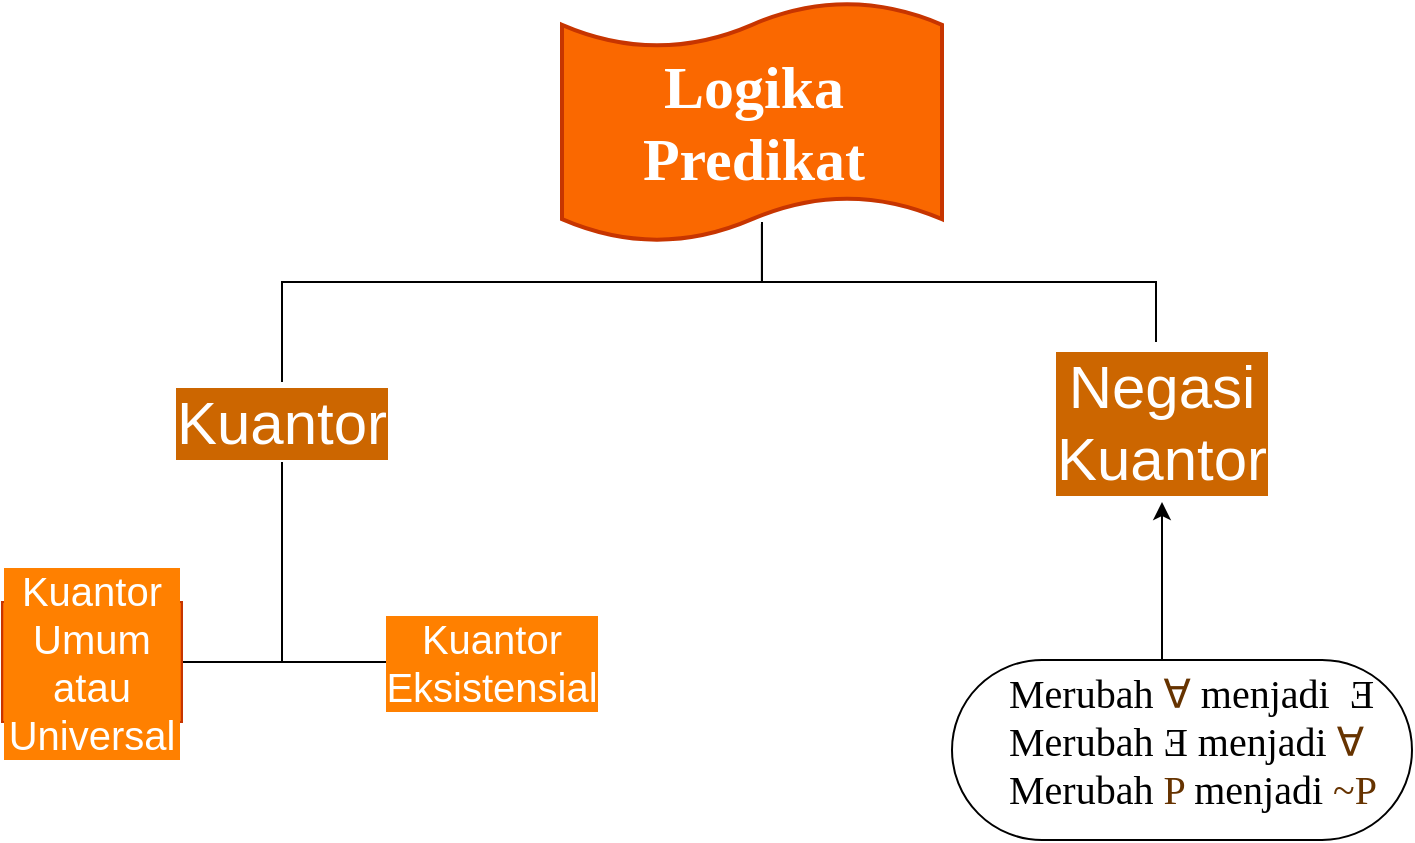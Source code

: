 <mxfile version="15.7.0" type="github"><diagram id="ovnJkAI09GQuxPzjt7Gd" name="Halaman-1"><mxGraphModel dx="868" dy="527" grid="1" gridSize="10" guides="1" tooltips="1" connect="1" arrows="1" fold="1" page="1" pageScale="1" pageWidth="827" pageHeight="1169" math="0" shadow="0"><root><mxCell id="0"/><mxCell id="1" parent="0"/><mxCell id="fEQRCy_0V1r709Os7ZMC-23" value="" style="shape=tape;whiteSpace=wrap;html=1;strokeWidth=2;size=0.19;labelBackgroundColor=#FF0000;labelBorderColor=none;fontSize=30;fillColor=#fa6800;strokeColor=#C73500;fontColor=#000000;" vertex="1" parent="1"><mxGeometry x="320" y="30" width="190" height="120" as="geometry"/></mxCell><mxCell id="fEQRCy_0V1r709Os7ZMC-5" value="&lt;h1 style=&quot;font-size: 30px&quot;&gt;&lt;p style=&quot;margin-top: 0pt ; margin-bottom: 0pt ; margin-left: 0in ; text-align: center ; direction: ltr ; unicode-bidi: embed ; word-break: normal ; font-size: 30px&quot;&gt;&lt;font face=&quot;Bahnschrift Condensed&quot; style=&quot;font-size: 30px&quot;&gt;&lt;span style=&quot;font-size: 30px&quot;&gt;Logika Predikat&lt;/span&gt;&lt;/font&gt;&lt;/p&gt;&lt;/h1&gt;" style="text;html=1;strokeColor=none;fillColor=none;spacing=5;spacingTop=-20;whiteSpace=wrap;overflow=hidden;rounded=0;labelBackgroundColor=none;fontColor=#FFFFFF;fontSize=30;labelBorderColor=none;glass=0;shadow=0;sketch=0;" vertex="1" parent="1"><mxGeometry x="352" y="45" width="126" height="90" as="geometry"/></mxCell><mxCell id="fEQRCy_0V1r709Os7ZMC-24" value="Kuantor" style="whiteSpace=wrap;align=center;verticalAlign=middle;treeFolding=1;treeMoving=1;newEdgeStyle={&quot;edgeStyle&quot;:&quot;elbowEdgeStyle&quot;,&quot;startArrow&quot;:&quot;none&quot;,&quot;endArrow&quot;:&quot;none&quot;};rounded=0;shadow=0;glass=0;labelBackgroundColor=#CC6600;labelBorderColor=none;sketch=0;fontSize=30;fontColor=#FFFFFF;fillColor=none;spacingTop=0;spacing=2;html=1;horizontal=1;strokeColor=none;" vertex="1" parent="1"><mxGeometry x="125" y="210" width="110" height="60" as="geometry"/></mxCell><mxCell id="fEQRCy_0V1r709Os7ZMC-25" value="" style="edgeStyle=elbowEdgeStyle;elbow=vertical;startArrow=none;endArrow=none;rounded=0;fontSize=30;fontColor=#FFFFFF;exitX=0.526;exitY=0.925;exitDx=0;exitDy=0;exitPerimeter=0;" edge="1" parent="1" source="fEQRCy_0V1r709Os7ZMC-23"><mxGeometry relative="1" as="geometry"><mxPoint x="10" y="170" as="sourcePoint"/><mxPoint x="180" y="220" as="targetPoint"/><Array as="points"><mxPoint x="210" y="170"/><mxPoint x="180" y="210"/><mxPoint x="160" y="176"/><mxPoint x="270" y="176"/></Array></mxGeometry></mxCell><mxCell id="fEQRCy_0V1r709Os7ZMC-30" value="Negasi Kuantor" style="whiteSpace=wrap;html=1;align=center;verticalAlign=middle;treeFolding=1;treeMoving=1;newEdgeStyle={&quot;edgeStyle&quot;:&quot;elbowEdgeStyle&quot;,&quot;startArrow&quot;:&quot;none&quot;,&quot;endArrow&quot;:&quot;none&quot;};rounded=0;shadow=0;glass=0;labelBackgroundColor=#CC6600;labelBorderColor=none;sketch=0;fontSize=30;fontColor=#FFFFFF;fillColor=none;strokeColor=none;" vertex="1" parent="1"><mxGeometry x="570" y="210" width="100" height="60" as="geometry"/></mxCell><mxCell id="fEQRCy_0V1r709Os7ZMC-31" value="" style="edgeStyle=elbowEdgeStyle;elbow=vertical;startArrow=none;endArrow=none;rounded=0;fontSize=30;fontColor=#FFFFFF;" edge="1" parent="1"><mxGeometry relative="1" as="geometry"><mxPoint x="420" y="140" as="sourcePoint"/><mxPoint x="617" y="200" as="targetPoint"/></mxGeometry></mxCell><mxCell id="fEQRCy_0V1r709Os7ZMC-32" value="" style="edgeStyle=orthogonalEdgeStyle;startArrow=none;endArrow=none;rounded=0;targetPortConstraint=eastwest;sourcePortConstraint=northsouth;fontSize=30;fontColor=#FFFFFF;" edge="1" target="fEQRCy_0V1r709Os7ZMC-34" parent="1" source="fEQRCy_0V1r709Os7ZMC-24"><mxGeometry relative="1" as="geometry"><mxPoint x="115" y="280" as="sourcePoint"/></mxGeometry></mxCell><mxCell id="fEQRCy_0V1r709Os7ZMC-33" value="" style="edgeStyle=orthogonalEdgeStyle;startArrow=none;endArrow=none;rounded=0;targetPortConstraint=eastwest;sourcePortConstraint=northsouth;fontSize=30;fontColor=#FFFFFF;exitX=0.5;exitY=0.833;exitDx=0;exitDy=0;exitPerimeter=0;" edge="1" target="fEQRCy_0V1r709Os7ZMC-35" parent="1" source="fEQRCy_0V1r709Os7ZMC-24"><mxGeometry relative="1" as="geometry"><mxPoint x="115" y="260" as="sourcePoint"/></mxGeometry></mxCell><mxCell id="fEQRCy_0V1r709Os7ZMC-34" value="Kuantor Umum&lt;br style=&quot;font-size: 20px;&quot;&gt;atau Universal" style="whiteSpace=wrap;html=1;align=center;verticalAlign=middle;treeFolding=1;treeMoving=1;rounded=0;shadow=0;glass=0;labelBackgroundColor=#FF8000;labelBorderColor=none;sketch=0;fontSize=20;fontColor=#FFFFFF;fillColor=#fa6800;strokeColor=#C73500;" vertex="1" parent="1"><mxGeometry x="40" y="330" width="90" height="60" as="geometry"/></mxCell><mxCell id="fEQRCy_0V1r709Os7ZMC-35" value="Kuantor&lt;br style=&quot;font-size: 20px&quot;&gt;Eksistensial" style="whiteSpace=wrap;html=1;align=center;verticalAlign=middle;treeFolding=1;treeMoving=1;rounded=0;shadow=0;glass=0;labelBackgroundColor=#FF8000;labelBorderColor=none;sketch=0;fontSize=20;fontColor=#FFFFFF;fillColor=none;strokeColor=none;spacingTop=0;" vertex="1" parent="1"><mxGeometry x="235" y="330" width="100" height="60" as="geometry"/></mxCell><mxCell id="fEQRCy_0V1r709Os7ZMC-38" value="" style="edgeStyle=orthogonalEdgeStyle;rounded=0;orthogonalLoop=1;jettySize=auto;html=1;fontSize=20;fontColor=#FFFFFF;" edge="1" parent="1" source="fEQRCy_0V1r709Os7ZMC-36"><mxGeometry relative="1" as="geometry"><mxPoint x="620" y="280" as="targetPoint"/><Array as="points"><mxPoint x="620" y="330"/><mxPoint x="620" y="330"/></Array></mxGeometry></mxCell><mxCell id="fEQRCy_0V1r709Os7ZMC-36" value="&lt;div style=&quot;margin-top: 0pt ; margin-bottom: 0pt ; margin-left: 0.5in ; text-indent: -0.5in ; text-align: left ; direction: ltr ; unicode-bidi: embed ; word-break: normal&quot;&gt;&lt;font style=&quot;font-size: 20px&quot;&gt;&lt;span style=&quot;font-family: &amp;#34;bahnschrift semibold condensed&amp;#34; ; color: black&quot;&gt;Merubah&lt;/span&gt;&lt;span style=&quot;font-family: &amp;#34;bahnschrift semibold condensed&amp;#34; ; color: black&quot;&gt; &lt;/span&gt;&lt;span style=&quot;font-family: &amp;#34;bahnschrift semibold condensed&amp;#34;&quot;&gt;&lt;font color=&quot;#663300&quot;&gt;∀&lt;/font&gt;&lt;/span&gt;&lt;span style=&quot;font-family: &amp;#34;bahnschrift semibold condensed&amp;#34; ; color: black&quot;&gt; &lt;/span&gt;&lt;span style=&quot;font-family: &amp;#34;bahnschrift semibold condensed&amp;#34; ; color: black&quot;&gt;menjadi&lt;/span&gt;&lt;span style=&quot;font-family: &amp;#34;bahnschrift semibold condensed&amp;#34; ; color: black&quot;&gt;&amp;nbsp; &lt;/span&gt;&lt;span style=&quot;font-family: &amp;#34;bahnschrift semibold condensed&amp;#34; ; color: black&quot;&gt;Ǝ&lt;/span&gt;&lt;/font&gt;&lt;/div&gt;&lt;div style=&quot;margin-top: 0pt ; margin-bottom: 0pt ; margin-left: 0.5in ; text-indent: -0.5in ; text-align: left ; direction: ltr ; unicode-bidi: embed ; word-break: normal&quot;&gt;&lt;span style=&quot;text-indent: -0.5in ; font-family: &amp;#34;bahnschrift semibold condensed&amp;#34; ; color: black&quot;&gt;Merubah&lt;/span&gt;&lt;span style=&quot;text-indent: -0.5in ; font-family: &amp;#34;bahnschrift semibold condensed&amp;#34; ; color: black&quot;&gt; &lt;/span&gt;&lt;span style=&quot;text-indent: -0.5in ; font-family: &amp;#34;bahnschrift semibold condensed&amp;#34; ; color: black&quot;&gt;Ǝ &lt;/span&gt;&lt;span style=&quot;text-indent: -0.5in ; font-family: &amp;#34;bahnschrift semibold condensed&amp;#34; ; color: black&quot;&gt;menjadi&lt;/span&gt;&lt;span style=&quot;text-indent: -0.5in ; font-family: &amp;#34;bahnschrift semibold condensed&amp;#34; ; color: black&quot;&gt; &lt;/span&gt;&lt;span style=&quot;text-indent: -0.5in ; font-family: &amp;#34;bahnschrift semibold condensed&amp;#34;&quot;&gt;&lt;font color=&quot;#663300&quot;&gt;∀&lt;/font&gt;&lt;/span&gt;&lt;/div&gt;&lt;span style=&quot;text-align: left ; text-indent: -0.5in ; font-family: &amp;#34;bahnschrift semibold condensed&amp;#34;&quot;&gt;&lt;font color=&quot;#000000&quot;&gt;Merubah&amp;nbsp;&lt;/font&gt;&lt;font color=&quot;#663300&quot;&gt;P&lt;/font&gt;&lt;/span&gt;&lt;span style=&quot;color: rgb(102 , 51 , 0) ; text-align: left ; text-indent: -0.5in ; font-family: &amp;#34;bahnschrift semibold condensed&amp;#34;&quot;&gt; &lt;/span&gt;&lt;span style=&quot;text-align: left ; text-indent: -0.5in ; font-family: &amp;#34;bahnschrift semibold condensed&amp;#34; ; color: black&quot;&gt;menjadi&lt;/span&gt;&lt;span style=&quot;text-align: left ; text-indent: -0.5in ; font-family: &amp;#34;bahnschrift semibold condensed&amp;#34; ; color: black&quot;&gt; &lt;/span&gt;&lt;span style=&quot;text-align: left ; text-indent: -0.5in ; font-family: &amp;#34;bahnschrift semibold condensed&amp;#34;&quot;&gt;&lt;font color=&quot;#663300&quot;&gt;~P&lt;/font&gt;&lt;/span&gt;" style="whiteSpace=wrap;html=1;rounded=1;arcSize=50;align=center;verticalAlign=middle;strokeWidth=1;autosize=1;spacing=0;treeFolding=1;treeMoving=1;newEdgeStyle={&quot;edgeStyle&quot;:&quot;entityRelationEdgeStyle&quot;,&quot;startArrow&quot;:&quot;none&quot;,&quot;endArrow&quot;:&quot;none&quot;,&quot;segment&quot;:10,&quot;curved&quot;:1};shadow=0;glass=0;labelBackgroundColor=none;labelBorderColor=none;sketch=0;fontSize=20;fontColor=#FFFFFF;fillColor=none;spacingBottom=11;spacingLeft=11;" vertex="1" parent="1"><mxGeometry x="515" y="359" width="230" height="90" as="geometry"/></mxCell></root></mxGraphModel></diagram></mxfile>